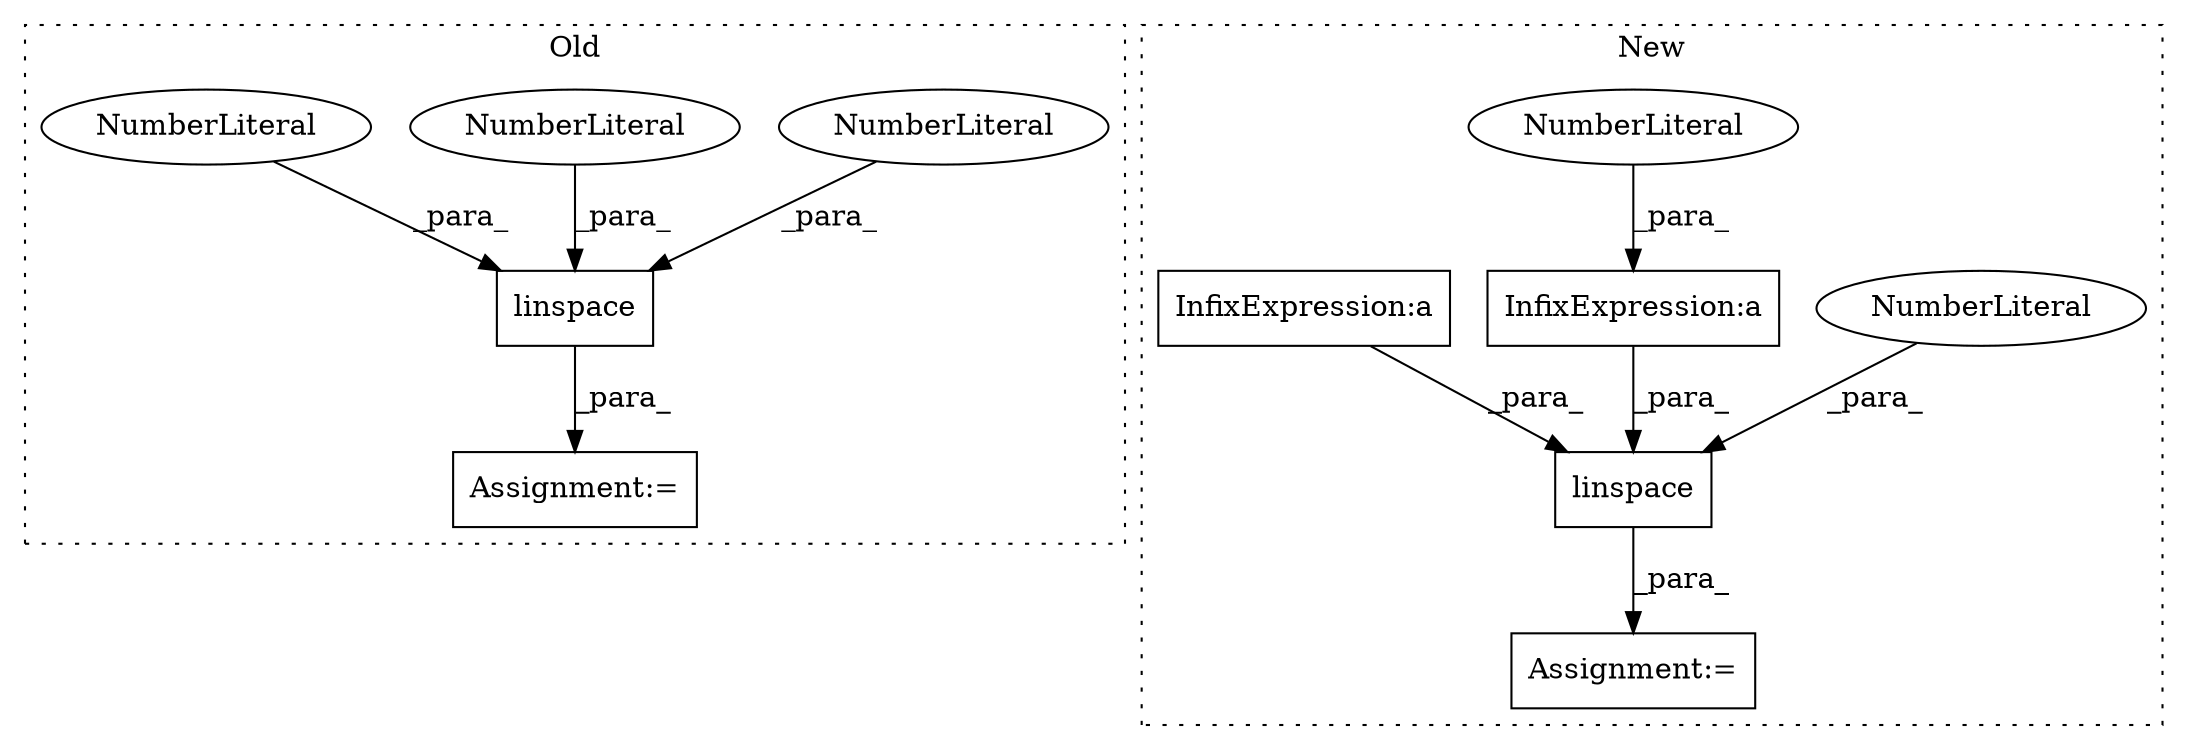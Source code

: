 digraph G {
subgraph cluster0 {
1 [label="linspace" a="32" s="18554,18569" l="9,1" shape="box"];
3 [label="NumberLiteral" a="34" s="18563" l="1" shape="ellipse"];
5 [label="NumberLiteral" a="34" s="18565" l="1" shape="ellipse"];
6 [label="NumberLiteral" a="34" s="18567" l="2" shape="ellipse"];
10 [label="Assignment:=" a="7" s="18547" l="1" shape="box"];
label = "Old";
style="dotted";
}
subgraph cluster1 {
2 [label="linspace" a="32" s="18480,18518" l="9,1" shape="box"];
4 [label="NumberLiteral" a="34" s="18516" l="2" shape="ellipse"];
7 [label="InfixExpression:a" a="27" s="18504" l="3" shape="box"];
8 [label="NumberLiteral" a="34" s="18503" l="1" shape="ellipse"];
9 [label="InfixExpression:a" a="27" s="18491" l="3" shape="box"];
11 [label="Assignment:=" a="7" s="18473" l="1" shape="box"];
label = "New";
style="dotted";
}
1 -> 10 [label="_para_"];
2 -> 11 [label="_para_"];
3 -> 1 [label="_para_"];
4 -> 2 [label="_para_"];
5 -> 1 [label="_para_"];
6 -> 1 [label="_para_"];
7 -> 2 [label="_para_"];
8 -> 7 [label="_para_"];
9 -> 2 [label="_para_"];
}